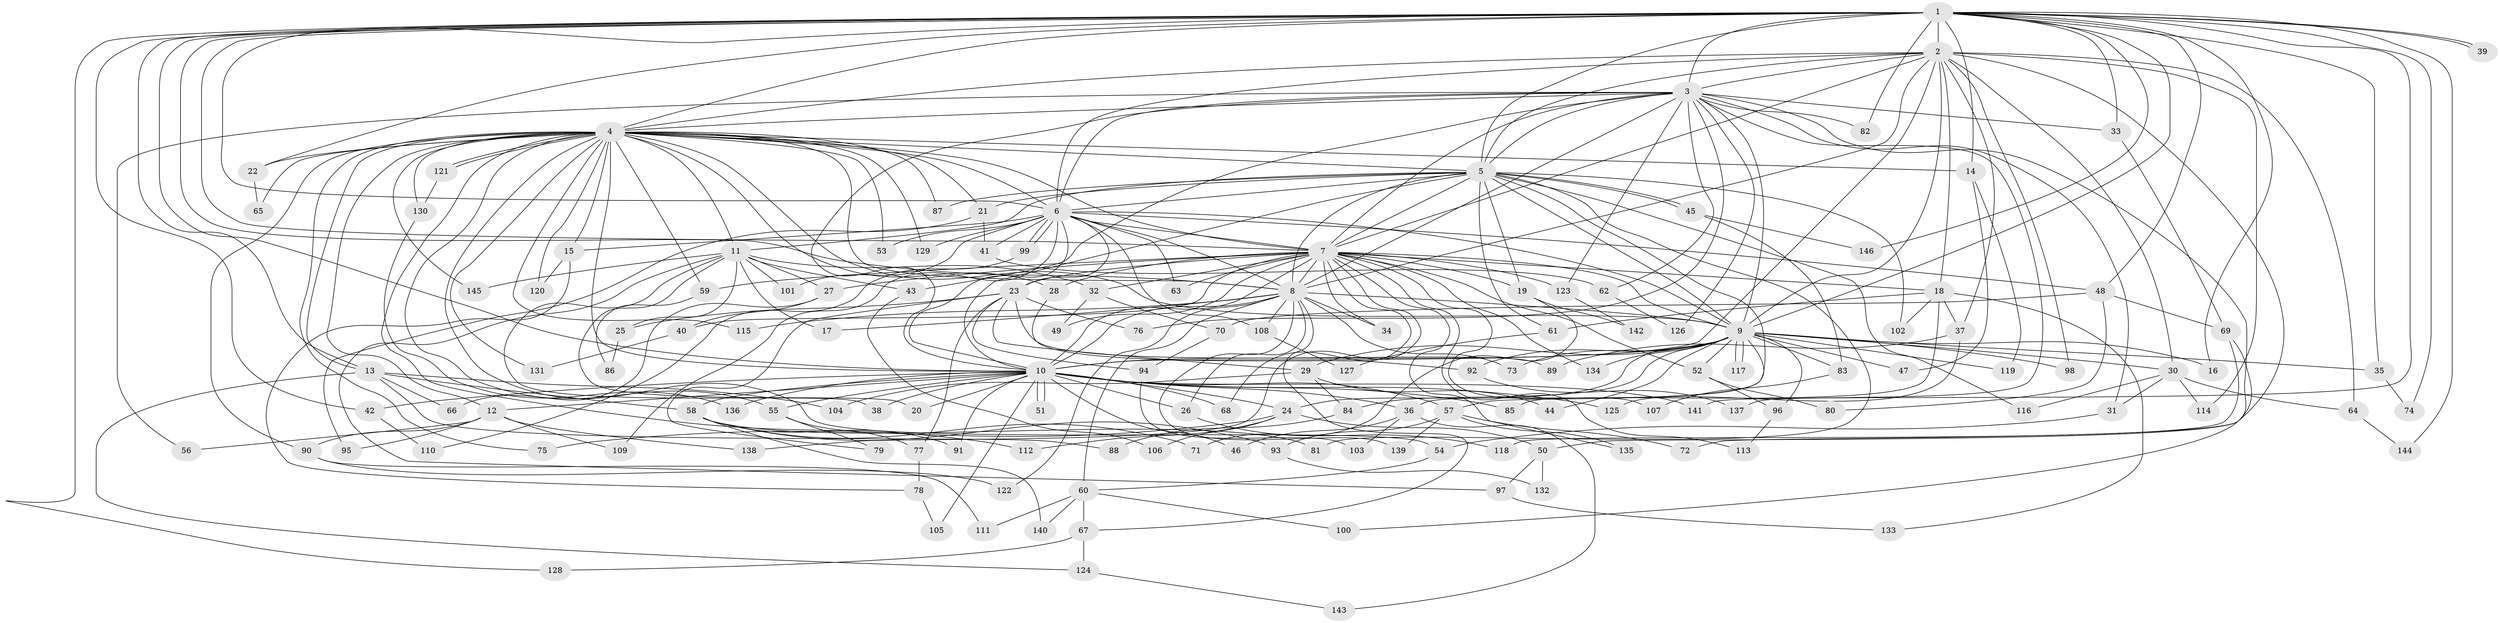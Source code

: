 // Generated by graph-tools (version 1.1) at 2025/01/03/09/25 03:01:32]
// undirected, 146 vertices, 317 edges
graph export_dot {
graph [start="1"]
  node [color=gray90,style=filled];
  1;
  2;
  3;
  4;
  5;
  6;
  7;
  8;
  9;
  10;
  11;
  12;
  13;
  14;
  15;
  16;
  17;
  18;
  19;
  20;
  21;
  22;
  23;
  24;
  25;
  26;
  27;
  28;
  29;
  30;
  31;
  32;
  33;
  34;
  35;
  36;
  37;
  38;
  39;
  40;
  41;
  42;
  43;
  44;
  45;
  46;
  47;
  48;
  49;
  50;
  51;
  52;
  53;
  54;
  55;
  56;
  57;
  58;
  59;
  60;
  61;
  62;
  63;
  64;
  65;
  66;
  67;
  68;
  69;
  70;
  71;
  72;
  73;
  74;
  75;
  76;
  77;
  78;
  79;
  80;
  81;
  82;
  83;
  84;
  85;
  86;
  87;
  88;
  89;
  90;
  91;
  92;
  93;
  94;
  95;
  96;
  97;
  98;
  99;
  100;
  101;
  102;
  103;
  104;
  105;
  106;
  107;
  108;
  109;
  110;
  111;
  112;
  113;
  114;
  115;
  116;
  117;
  118;
  119;
  120;
  121;
  122;
  123;
  124;
  125;
  126;
  127;
  128;
  129;
  130;
  131;
  132;
  133;
  134;
  135;
  136;
  137;
  138;
  139;
  140;
  141;
  142;
  143;
  144;
  145;
  146;
  1 -- 2;
  1 -- 3;
  1 -- 4;
  1 -- 5;
  1 -- 6;
  1 -- 7;
  1 -- 8;
  1 -- 9;
  1 -- 10;
  1 -- 13;
  1 -- 14;
  1 -- 16;
  1 -- 22;
  1 -- 33;
  1 -- 35;
  1 -- 39;
  1 -- 39;
  1 -- 42;
  1 -- 48;
  1 -- 74;
  1 -- 82;
  1 -- 128;
  1 -- 141;
  1 -- 144;
  1 -- 146;
  2 -- 3;
  2 -- 4;
  2 -- 5;
  2 -- 6;
  2 -- 7;
  2 -- 8;
  2 -- 9;
  2 -- 10;
  2 -- 18;
  2 -- 30;
  2 -- 37;
  2 -- 50;
  2 -- 64;
  2 -- 98;
  2 -- 114;
  3 -- 4;
  3 -- 5;
  3 -- 6;
  3 -- 7;
  3 -- 8;
  3 -- 9;
  3 -- 10;
  3 -- 31;
  3 -- 33;
  3 -- 43;
  3 -- 56;
  3 -- 62;
  3 -- 72;
  3 -- 76;
  3 -- 82;
  3 -- 123;
  3 -- 126;
  3 -- 137;
  4 -- 5;
  4 -- 6;
  4 -- 7;
  4 -- 8;
  4 -- 9;
  4 -- 10;
  4 -- 11;
  4 -- 12;
  4 -- 13;
  4 -- 14;
  4 -- 15;
  4 -- 21;
  4 -- 22;
  4 -- 28;
  4 -- 53;
  4 -- 54;
  4 -- 55;
  4 -- 59;
  4 -- 65;
  4 -- 75;
  4 -- 87;
  4 -- 90;
  4 -- 112;
  4 -- 115;
  4 -- 120;
  4 -- 121;
  4 -- 121;
  4 -- 129;
  4 -- 130;
  4 -- 131;
  4 -- 145;
  5 -- 6;
  5 -- 7;
  5 -- 8;
  5 -- 9;
  5 -- 10;
  5 -- 11;
  5 -- 19;
  5 -- 21;
  5 -- 36;
  5 -- 45;
  5 -- 45;
  5 -- 61;
  5 -- 81;
  5 -- 87;
  5 -- 102;
  5 -- 116;
  6 -- 7;
  6 -- 8;
  6 -- 9;
  6 -- 10;
  6 -- 15;
  6 -- 23;
  6 -- 41;
  6 -- 48;
  6 -- 53;
  6 -- 63;
  6 -- 99;
  6 -- 99;
  6 -- 101;
  6 -- 108;
  6 -- 109;
  6 -- 129;
  7 -- 8;
  7 -- 9;
  7 -- 10;
  7 -- 18;
  7 -- 19;
  7 -- 23;
  7 -- 27;
  7 -- 28;
  7 -- 32;
  7 -- 34;
  7 -- 40;
  7 -- 49;
  7 -- 52;
  7 -- 59;
  7 -- 63;
  7 -- 68;
  7 -- 107;
  7 -- 113;
  7 -- 123;
  7 -- 134;
  7 -- 135;
  7 -- 138;
  8 -- 9;
  8 -- 10;
  8 -- 17;
  8 -- 26;
  8 -- 34;
  8 -- 60;
  8 -- 67;
  8 -- 73;
  8 -- 108;
  8 -- 115;
  8 -- 122;
  8 -- 139;
  9 -- 10;
  9 -- 16;
  9 -- 24;
  9 -- 29;
  9 -- 30;
  9 -- 35;
  9 -- 44;
  9 -- 47;
  9 -- 52;
  9 -- 57;
  9 -- 73;
  9 -- 83;
  9 -- 84;
  9 -- 92;
  9 -- 96;
  9 -- 98;
  9 -- 117;
  9 -- 117;
  9 -- 119;
  9 -- 134;
  10 -- 12;
  10 -- 20;
  10 -- 24;
  10 -- 26;
  10 -- 36;
  10 -- 38;
  10 -- 42;
  10 -- 46;
  10 -- 51;
  10 -- 51;
  10 -- 55;
  10 -- 57;
  10 -- 58;
  10 -- 68;
  10 -- 85;
  10 -- 91;
  10 -- 105;
  10 -- 125;
  10 -- 136;
  10 -- 141;
  11 -- 17;
  11 -- 20;
  11 -- 25;
  11 -- 27;
  11 -- 32;
  11 -- 38;
  11 -- 43;
  11 -- 97;
  11 -- 101;
  11 -- 145;
  12 -- 56;
  12 -- 90;
  12 -- 95;
  12 -- 109;
  12 -- 138;
  13 -- 58;
  13 -- 66;
  13 -- 88;
  13 -- 104;
  13 -- 124;
  14 -- 47;
  14 -- 119;
  15 -- 78;
  15 -- 120;
  18 -- 37;
  18 -- 61;
  18 -- 85;
  18 -- 102;
  18 -- 133;
  19 -- 71;
  19 -- 142;
  21 -- 41;
  21 -- 95;
  22 -- 65;
  23 -- 25;
  23 -- 29;
  23 -- 76;
  23 -- 77;
  23 -- 79;
  23 -- 89;
  23 -- 94;
  24 -- 50;
  24 -- 75;
  24 -- 106;
  24 -- 112;
  25 -- 86;
  26 -- 118;
  27 -- 40;
  27 -- 66;
  28 -- 92;
  29 -- 44;
  29 -- 84;
  29 -- 104;
  30 -- 31;
  30 -- 64;
  30 -- 114;
  30 -- 116;
  31 -- 54;
  32 -- 49;
  32 -- 70;
  33 -- 69;
  35 -- 74;
  36 -- 46;
  36 -- 103;
  36 -- 143;
  37 -- 89;
  37 -- 125;
  40 -- 131;
  41 -- 62;
  42 -- 110;
  43 -- 106;
  45 -- 83;
  45 -- 146;
  48 -- 69;
  48 -- 70;
  48 -- 80;
  50 -- 97;
  50 -- 132;
  52 -- 80;
  52 -- 96;
  54 -- 60;
  55 -- 77;
  55 -- 79;
  57 -- 72;
  57 -- 93;
  57 -- 135;
  57 -- 139;
  58 -- 71;
  58 -- 81;
  58 -- 91;
  58 -- 93;
  58 -- 140;
  59 -- 86;
  60 -- 67;
  60 -- 100;
  60 -- 111;
  60 -- 140;
  61 -- 127;
  62 -- 126;
  64 -- 144;
  67 -- 124;
  67 -- 128;
  69 -- 100;
  69 -- 118;
  70 -- 94;
  77 -- 78;
  78 -- 105;
  83 -- 107;
  84 -- 88;
  90 -- 111;
  90 -- 122;
  92 -- 137;
  93 -- 132;
  94 -- 103;
  96 -- 113;
  97 -- 133;
  99 -- 110;
  108 -- 127;
  121 -- 130;
  123 -- 142;
  124 -- 143;
  130 -- 136;
}
